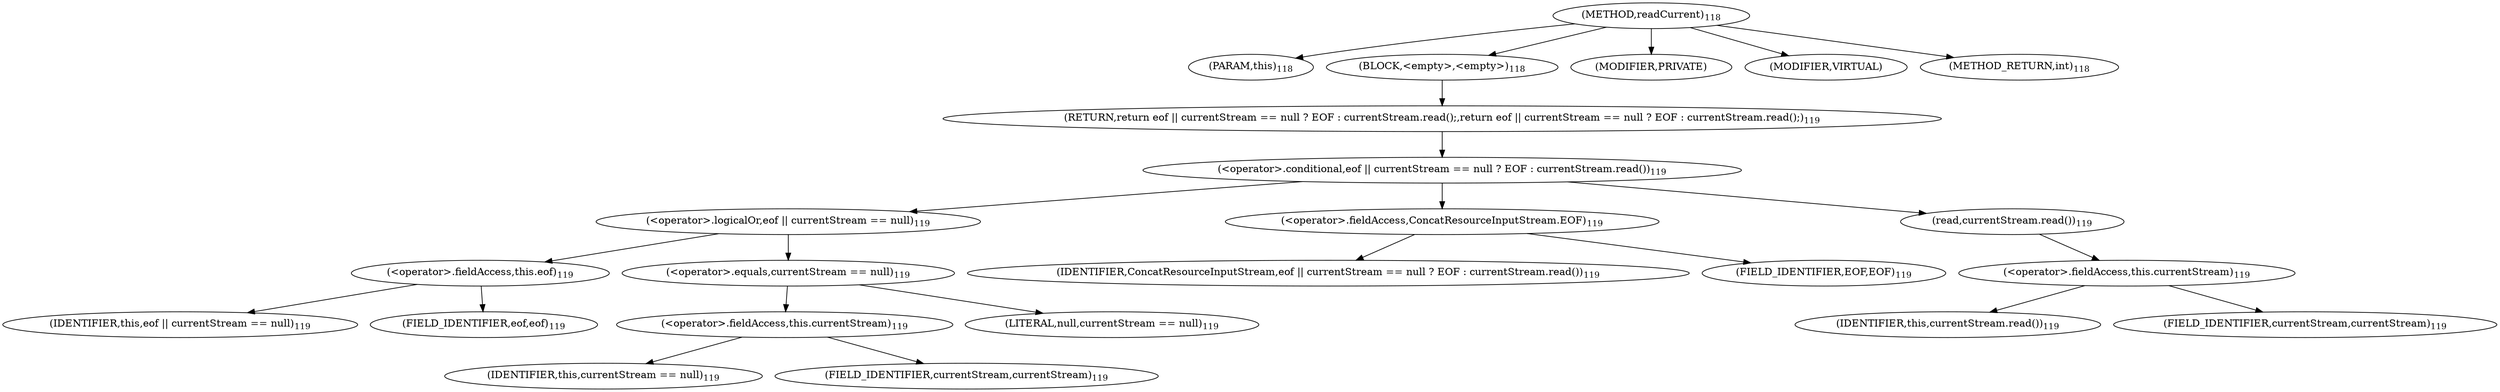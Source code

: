 digraph "readCurrent" {  
"185" [label = <(METHOD,readCurrent)<SUB>118</SUB>> ]
"186" [label = <(PARAM,this)<SUB>118</SUB>> ]
"187" [label = <(BLOCK,&lt;empty&gt;,&lt;empty&gt;)<SUB>118</SUB>> ]
"188" [label = <(RETURN,return eof || currentStream == null ? EOF : currentStream.read();,return eof || currentStream == null ? EOF : currentStream.read();)<SUB>119</SUB>> ]
"189" [label = <(&lt;operator&gt;.conditional,eof || currentStream == null ? EOF : currentStream.read())<SUB>119</SUB>> ]
"190" [label = <(&lt;operator&gt;.logicalOr,eof || currentStream == null)<SUB>119</SUB>> ]
"191" [label = <(&lt;operator&gt;.fieldAccess,this.eof)<SUB>119</SUB>> ]
"192" [label = <(IDENTIFIER,this,eof || currentStream == null)<SUB>119</SUB>> ]
"193" [label = <(FIELD_IDENTIFIER,eof,eof)<SUB>119</SUB>> ]
"194" [label = <(&lt;operator&gt;.equals,currentStream == null)<SUB>119</SUB>> ]
"195" [label = <(&lt;operator&gt;.fieldAccess,this.currentStream)<SUB>119</SUB>> ]
"196" [label = <(IDENTIFIER,this,currentStream == null)<SUB>119</SUB>> ]
"197" [label = <(FIELD_IDENTIFIER,currentStream,currentStream)<SUB>119</SUB>> ]
"198" [label = <(LITERAL,null,currentStream == null)<SUB>119</SUB>> ]
"199" [label = <(&lt;operator&gt;.fieldAccess,ConcatResourceInputStream.EOF)<SUB>119</SUB>> ]
"200" [label = <(IDENTIFIER,ConcatResourceInputStream,eof || currentStream == null ? EOF : currentStream.read())<SUB>119</SUB>> ]
"201" [label = <(FIELD_IDENTIFIER,EOF,EOF)<SUB>119</SUB>> ]
"202" [label = <(read,currentStream.read())<SUB>119</SUB>> ]
"203" [label = <(&lt;operator&gt;.fieldAccess,this.currentStream)<SUB>119</SUB>> ]
"204" [label = <(IDENTIFIER,this,currentStream.read())<SUB>119</SUB>> ]
"205" [label = <(FIELD_IDENTIFIER,currentStream,currentStream)<SUB>119</SUB>> ]
"206" [label = <(MODIFIER,PRIVATE)> ]
"207" [label = <(MODIFIER,VIRTUAL)> ]
"208" [label = <(METHOD_RETURN,int)<SUB>118</SUB>> ]
  "185" -> "186" 
  "185" -> "187" 
  "185" -> "206" 
  "185" -> "207" 
  "185" -> "208" 
  "187" -> "188" 
  "188" -> "189" 
  "189" -> "190" 
  "189" -> "199" 
  "189" -> "202" 
  "190" -> "191" 
  "190" -> "194" 
  "191" -> "192" 
  "191" -> "193" 
  "194" -> "195" 
  "194" -> "198" 
  "195" -> "196" 
  "195" -> "197" 
  "199" -> "200" 
  "199" -> "201" 
  "202" -> "203" 
  "203" -> "204" 
  "203" -> "205" 
}
